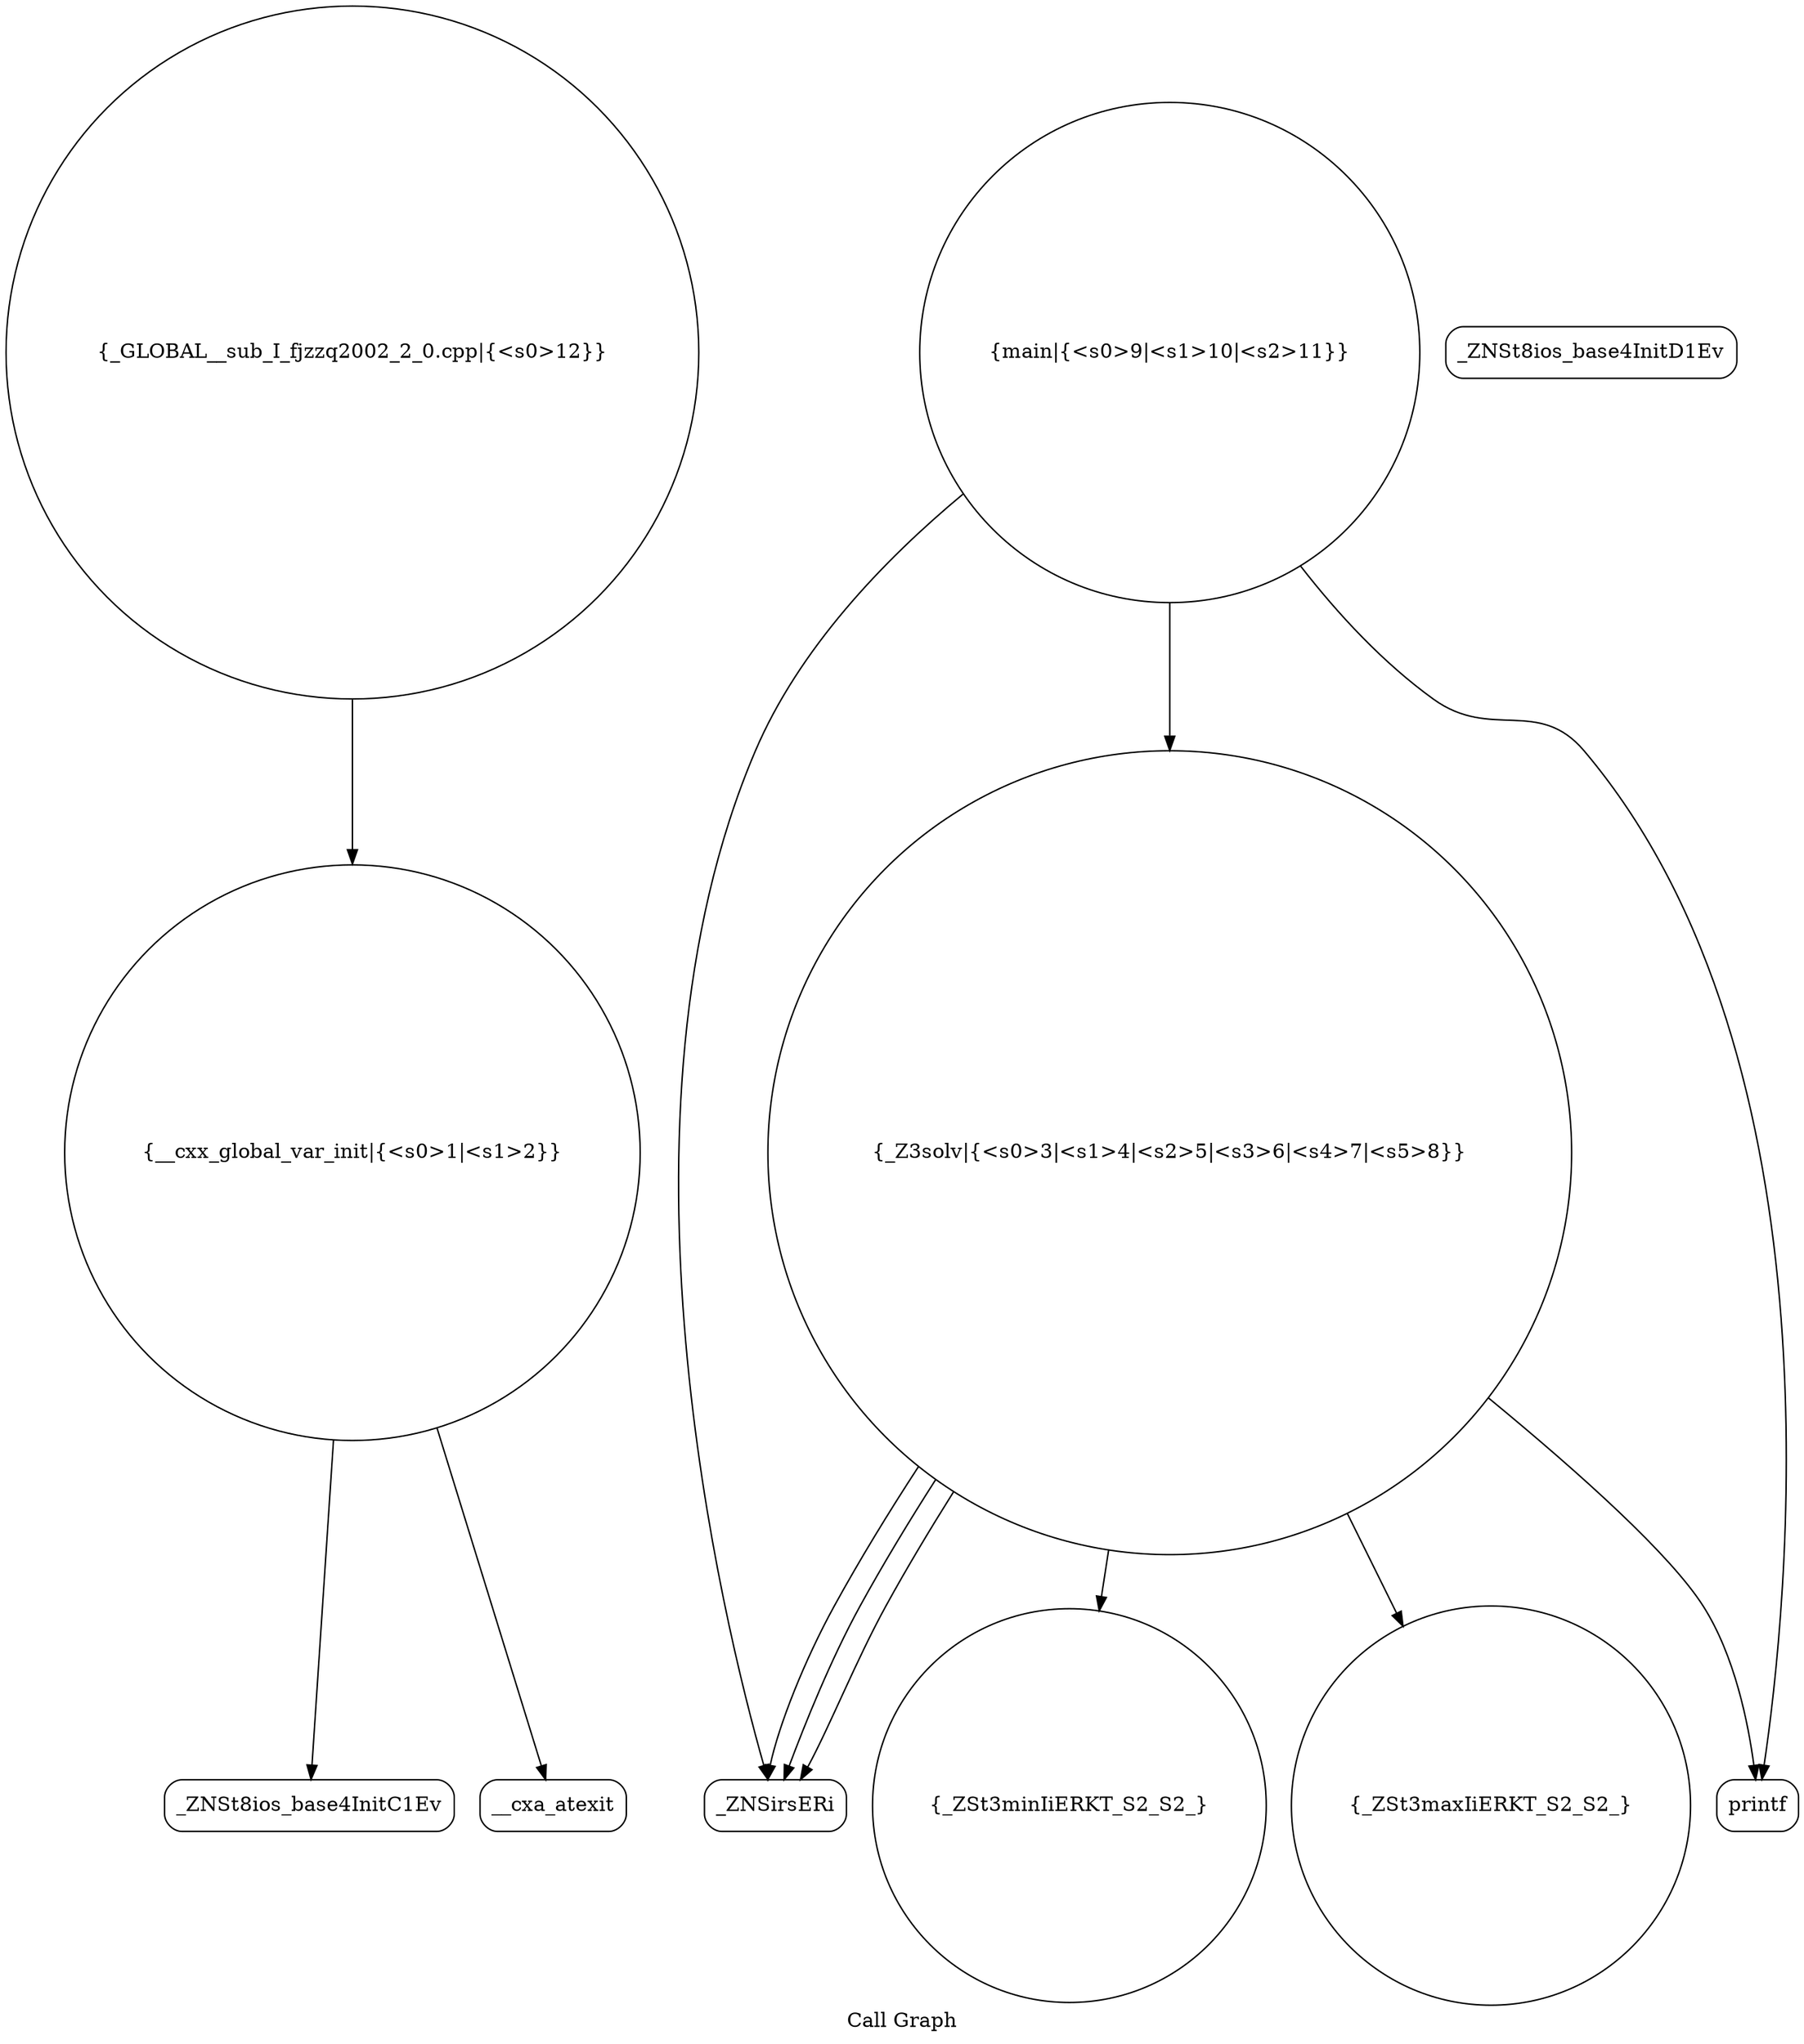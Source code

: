 digraph "Call Graph" {
	label="Call Graph";

	Node0x55ca7803a8e0 [shape=record,shape=circle,label="{__cxx_global_var_init|{<s0>1|<s1>2}}"];
	Node0x55ca7803a8e0:s0 -> Node0x55ca7803ad70[color=black];
	Node0x55ca7803a8e0:s1 -> Node0x55ca7803ae70[color=black];
	Node0x55ca7803b070 [shape=record,shape=circle,label="{_ZSt3minIiERKT_S2_S2_}"];
	Node0x55ca7803adf0 [shape=record,shape=Mrecord,label="{_ZNSt8ios_base4InitD1Ev}"];
	Node0x55ca7803b170 [shape=record,shape=circle,label="{main|{<s0>9|<s1>10|<s2>11}}"];
	Node0x55ca7803b170:s0 -> Node0x55ca7803af70[color=black];
	Node0x55ca7803b170:s1 -> Node0x55ca7803b0f0[color=black];
	Node0x55ca7803b170:s2 -> Node0x55ca7803aef0[color=black];
	Node0x55ca7803aef0 [shape=record,shape=circle,label="{_Z3solv|{<s0>3|<s1>4|<s2>5|<s3>6|<s4>7|<s5>8}}"];
	Node0x55ca7803aef0:s0 -> Node0x55ca7803af70[color=black];
	Node0x55ca7803aef0:s1 -> Node0x55ca7803af70[color=black];
	Node0x55ca7803aef0:s2 -> Node0x55ca7803af70[color=black];
	Node0x55ca7803aef0:s3 -> Node0x55ca7803aff0[color=black];
	Node0x55ca7803aef0:s4 -> Node0x55ca7803b070[color=black];
	Node0x55ca7803aef0:s5 -> Node0x55ca7803b0f0[color=black];
	Node0x55ca7803aff0 [shape=record,shape=circle,label="{_ZSt3maxIiERKT_S2_S2_}"];
	Node0x55ca7803ad70 [shape=record,shape=Mrecord,label="{_ZNSt8ios_base4InitC1Ev}"];
	Node0x55ca7803b0f0 [shape=record,shape=Mrecord,label="{printf}"];
	Node0x55ca7803ae70 [shape=record,shape=Mrecord,label="{__cxa_atexit}"];
	Node0x55ca7803b1f0 [shape=record,shape=circle,label="{_GLOBAL__sub_I_fjzzq2002_2_0.cpp|{<s0>12}}"];
	Node0x55ca7803b1f0:s0 -> Node0x55ca7803a8e0[color=black];
	Node0x55ca7803af70 [shape=record,shape=Mrecord,label="{_ZNSirsERi}"];
}
